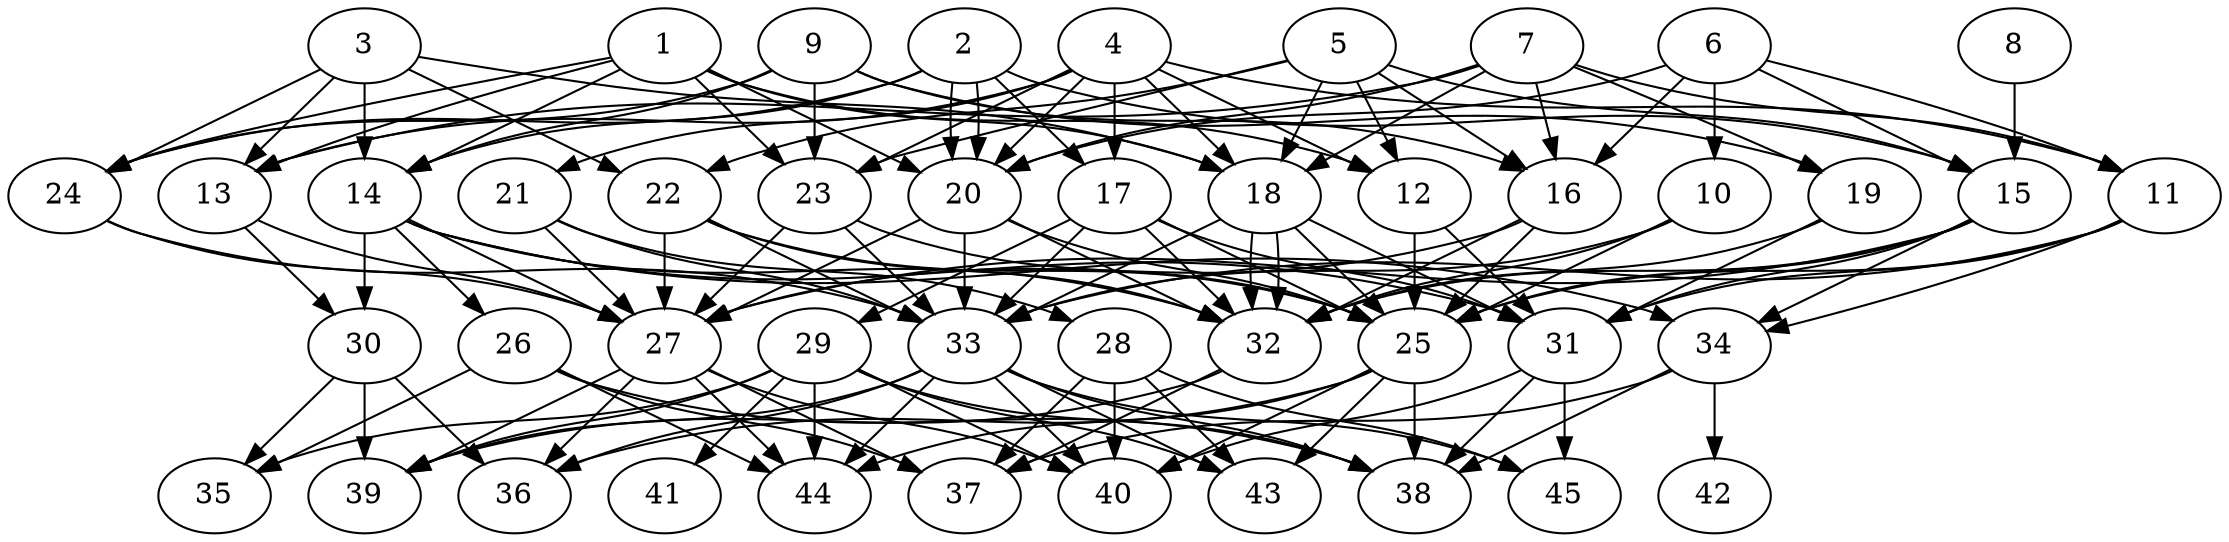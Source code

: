 // DAG automatically generated by daggen at Thu Oct  3 14:07:25 2019
// ./daggen --dot -n 45 --ccr 0.4 --fat 0.7 --regular 0.7 --density 0.7 --mindata 5242880 --maxdata 52428800 
digraph G {
  1 [size="25182720", alpha="0.13", expect_size="10073088"] 
  1 -> 12 [size ="10073088"]
  1 -> 13 [size ="10073088"]
  1 -> 14 [size ="10073088"]
  1 -> 18 [size ="10073088"]
  1 -> 20 [size ="10073088"]
  1 -> 23 [size ="10073088"]
  1 -> 24 [size ="10073088"]
  2 [size="89927680", alpha="0.19", expect_size="35971072"] 
  2 -> 14 [size ="35971072"]
  2 -> 15 [size ="35971072"]
  2 -> 17 [size ="35971072"]
  2 -> 20 [size ="35971072"]
  2 -> 20 [size ="35971072"]
  2 -> 24 [size ="35971072"]
  3 [size="31380480", alpha="0.11", expect_size="12552192"] 
  3 -> 13 [size ="12552192"]
  3 -> 14 [size ="12552192"]
  3 -> 18 [size ="12552192"]
  3 -> 22 [size ="12552192"]
  3 -> 24 [size ="12552192"]
  4 [size="76871680", alpha="0.14", expect_size="30748672"] 
  4 -> 11 [size ="30748672"]
  4 -> 12 [size ="30748672"]
  4 -> 13 [size ="30748672"]
  4 -> 17 [size ="30748672"]
  4 -> 18 [size ="30748672"]
  4 -> 20 [size ="30748672"]
  4 -> 21 [size ="30748672"]
  4 -> 23 [size ="30748672"]
  5 [size="109606400", alpha="0.20", expect_size="43842560"] 
  5 -> 12 [size ="43842560"]
  5 -> 15 [size ="43842560"]
  5 -> 16 [size ="43842560"]
  5 -> 18 [size ="43842560"]
  5 -> 22 [size ="43842560"]
  5 -> 23 [size ="43842560"]
  6 [size="82273280", alpha="0.07", expect_size="32909312"] 
  6 -> 10 [size ="32909312"]
  6 -> 11 [size ="32909312"]
  6 -> 15 [size ="32909312"]
  6 -> 16 [size ="32909312"]
  6 -> 20 [size ="32909312"]
  7 [size="100454400", alpha="0.13", expect_size="40181760"] 
  7 -> 11 [size ="40181760"]
  7 -> 13 [size ="40181760"]
  7 -> 16 [size ="40181760"]
  7 -> 18 [size ="40181760"]
  7 -> 19 [size ="40181760"]
  7 -> 20 [size ="40181760"]
  8 [size="20531200", alpha="0.00", expect_size="8212480"] 
  8 -> 15 [size ="8212480"]
  9 [size="37880320", alpha="0.17", expect_size="15152128"] 
  9 -> 14 [size ="15152128"]
  9 -> 16 [size ="15152128"]
  9 -> 19 [size ="15152128"]
  9 -> 23 [size ="15152128"]
  9 -> 24 [size ="15152128"]
  10 [size="38284800", alpha="0.18", expect_size="15313920"] 
  10 -> 25 [size ="15313920"]
  10 -> 32 [size ="15313920"]
  10 -> 33 [size ="15313920"]
  11 [size="126819840", alpha="0.05", expect_size="50727936"] 
  11 -> 25 [size ="50727936"]
  11 -> 31 [size ="50727936"]
  11 -> 33 [size ="50727936"]
  11 -> 34 [size ="50727936"]
  12 [size="84810240", alpha="0.00", expect_size="33924096"] 
  12 -> 25 [size ="33924096"]
  12 -> 31 [size ="33924096"]
  13 [size="77555200", alpha="0.03", expect_size="31022080"] 
  13 -> 27 [size ="31022080"]
  13 -> 30 [size ="31022080"]
  14 [size="26283520", alpha="0.15", expect_size="10513408"] 
  14 -> 26 [size ="10513408"]
  14 -> 27 [size ="10513408"]
  14 -> 30 [size ="10513408"]
  14 -> 31 [size ="10513408"]
  14 -> 32 [size ="10513408"]
  14 -> 34 [size ="10513408"]
  15 [size="109416960", alpha="0.02", expect_size="43766784"] 
  15 -> 25 [size ="43766784"]
  15 -> 27 [size ="43766784"]
  15 -> 31 [size ="43766784"]
  15 -> 32 [size ="43766784"]
  15 -> 34 [size ="43766784"]
  16 [size="108659200", alpha="0.02", expect_size="43463680"] 
  16 -> 25 [size ="43463680"]
  16 -> 27 [size ="43463680"]
  16 -> 32 [size ="43463680"]
  17 [size="29160960", alpha="0.16", expect_size="11664384"] 
  17 -> 25 [size ="11664384"]
  17 -> 29 [size ="11664384"]
  17 -> 31 [size ="11664384"]
  17 -> 32 [size ="11664384"]
  17 -> 33 [size ="11664384"]
  18 [size="103454720", alpha="0.00", expect_size="41381888"] 
  18 -> 25 [size ="41381888"]
  18 -> 31 [size ="41381888"]
  18 -> 32 [size ="41381888"]
  18 -> 32 [size ="41381888"]
  18 -> 33 [size ="41381888"]
  19 [size="104071680", alpha="0.05", expect_size="41628672"] 
  19 -> 31 [size ="41628672"]
  19 -> 32 [size ="41628672"]
  20 [size="83832320", alpha="0.03", expect_size="33532928"] 
  20 -> 25 [size ="33532928"]
  20 -> 27 [size ="33532928"]
  20 -> 32 [size ="33532928"]
  20 -> 33 [size ="33532928"]
  21 [size="73336320", alpha="0.04", expect_size="29334528"] 
  21 -> 27 [size ="29334528"]
  21 -> 28 [size ="29334528"]
  21 -> 33 [size ="29334528"]
  22 [size="104691200", alpha="0.17", expect_size="41876480"] 
  22 -> 25 [size ="41876480"]
  22 -> 27 [size ="41876480"]
  22 -> 32 [size ="41876480"]
  22 -> 33 [size ="41876480"]
  23 [size="105797120", alpha="0.13", expect_size="42318848"] 
  23 -> 25 [size ="42318848"]
  23 -> 27 [size ="42318848"]
  23 -> 33 [size ="42318848"]
  24 [size="125698560", alpha="0.00", expect_size="50279424"] 
  24 -> 27 [size ="50279424"]
  24 -> 33 [size ="50279424"]
  25 [size="96363520", alpha="0.04", expect_size="38545408"] 
  25 -> 36 [size ="38545408"]
  25 -> 38 [size ="38545408"]
  25 -> 40 [size ="38545408"]
  25 -> 43 [size ="38545408"]
  25 -> 44 [size ="38545408"]
  26 [size="108812800", alpha="0.19", expect_size="43525120"] 
  26 -> 35 [size ="43525120"]
  26 -> 37 [size ="43525120"]
  26 -> 38 [size ="43525120"]
  26 -> 44 [size ="43525120"]
  27 [size="118853120", alpha="0.09", expect_size="47541248"] 
  27 -> 36 [size ="47541248"]
  27 -> 37 [size ="47541248"]
  27 -> 39 [size ="47541248"]
  27 -> 40 [size ="47541248"]
  27 -> 44 [size ="47541248"]
  28 [size="95080960", alpha="0.01", expect_size="38032384"] 
  28 -> 37 [size ="38032384"]
  28 -> 40 [size ="38032384"]
  28 -> 43 [size ="38032384"]
  28 -> 45 [size ="38032384"]
  29 [size="96174080", alpha="0.16", expect_size="38469632"] 
  29 -> 35 [size ="38469632"]
  29 -> 38 [size ="38469632"]
  29 -> 39 [size ="38469632"]
  29 -> 40 [size ="38469632"]
  29 -> 41 [size ="38469632"]
  29 -> 43 [size ="38469632"]
  29 -> 44 [size ="38469632"]
  30 [size="125928960", alpha="0.16", expect_size="50371584"] 
  30 -> 35 [size ="50371584"]
  30 -> 36 [size ="50371584"]
  30 -> 39 [size ="50371584"]
  31 [size="27261440", alpha="0.15", expect_size="10904576"] 
  31 -> 38 [size ="10904576"]
  31 -> 40 [size ="10904576"]
  31 -> 45 [size ="10904576"]
  32 [size="48179200", alpha="0.07", expect_size="19271680"] 
  32 -> 37 [size ="19271680"]
  32 -> 39 [size ="19271680"]
  33 [size="29570560", alpha="0.09", expect_size="11828224"] 
  33 -> 36 [size ="11828224"]
  33 -> 38 [size ="11828224"]
  33 -> 39 [size ="11828224"]
  33 -> 40 [size ="11828224"]
  33 -> 43 [size ="11828224"]
  33 -> 44 [size ="11828224"]
  33 -> 45 [size ="11828224"]
  34 [size="107676160", alpha="0.13", expect_size="43070464"] 
  34 -> 37 [size ="43070464"]
  34 -> 38 [size ="43070464"]
  34 -> 42 [size ="43070464"]
  35 [size="110333440", alpha="0.14", expect_size="44133376"] 
  36 [size="16076800", alpha="0.11", expect_size="6430720"] 
  37 [size="130004480", alpha="0.11", expect_size="52001792"] 
  38 [size="67604480", alpha="0.06", expect_size="27041792"] 
  39 [size="72232960", alpha="0.16", expect_size="28893184"] 
  40 [size="50698240", alpha="0.18", expect_size="20279296"] 
  41 [size="28177920", alpha="0.11", expect_size="11271168"] 
  42 [size="118389760", alpha="0.19", expect_size="47355904"] 
  43 [size="39139840", alpha="0.03", expect_size="15655936"] 
  44 [size="90810880", alpha="0.06", expect_size="36324352"] 
  45 [size="50647040", alpha="0.03", expect_size="20258816"] 
}
